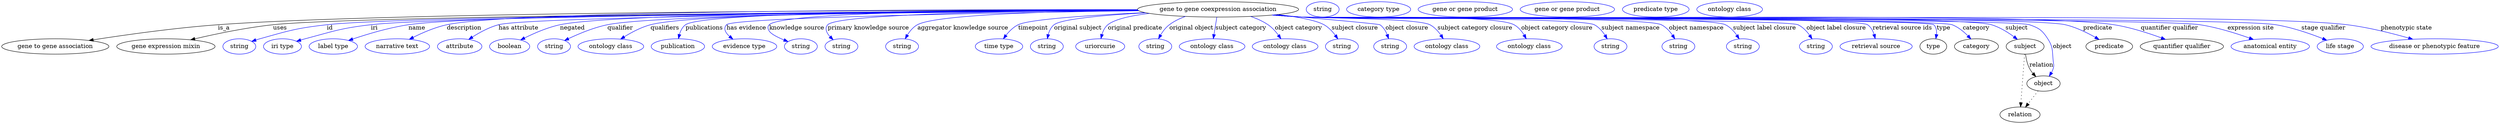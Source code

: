 digraph {
	graph [bb="0,0,5842.3,283"];
	node [label="\N"];
	"gene to gene coexpression association"	[height=0.5,
		label="gene to gene coexpression association",
		pos="2844.4,265",
		width=5.2356];
	"gene to gene association"	[height=0.5,
		pos="125.44,178",
		width=3.4844];
	"gene to gene coexpression association" -> "gene to gene association"	[label=is_a,
		lp="519.44,221.5",
		pos="e,204.13,192.06 2655.9,264 2176.8,263.54 921.62,259.39 505.44,229 405.25,221.68 291.07,205.61 214.25,193.65"];
	"gene expression mixin"	[height=0.5,
		pos="383.44,178",
		width=3.1955];
	"gene to gene coexpression association" -> "gene expression mixin"	[label=uses,
		lp="649.94,221.5",
		pos="e,441.07,193.63 2656.9,262.98 2159.5,260.01 831.34,250.18 633.44,229 571.06,222.32 501.12,207.71 451.11,196"];
	id	[color=blue,
		height=0.5,
		label=string,
		pos="554.44,178",
		width=1.0652];
	"gene to gene coexpression association" -> id	[color=blue,
		label=id,
		lp="766.44,221.5",
		pos="e,583.43,189.97 2657.2,262.89 2180.4,259.79 944.6,249.82 759.44,229 688.58,221.03 671.09,215.28 602.44,196 599.33,195.13 596.14,\
194.16 592.94,193.14",
		style=solid];
	iri	[color=blue,
		height=0.5,
		label="iri type",
		pos="655.44,178",
		width=1.2277];
	"gene to gene coexpression association" -> iri	[color=blue,
		label=iri,
		lp="869.44,221.5",
		pos="e,688.37,190.11 2657.2,262.77 2197.2,259.46 1036.3,249.21 861.44,229 792.33,221.02 775.64,213.98 708.44,196 705.07,195.1 701.6,194.11 \
698.12,193.09",
		style=solid];
	name	[color=blue,
		height=0.5,
		label="label type",
		pos="774.44,178",
		width=1.5707];
	"gene to gene coexpression association" -> name	[color=blue,
		label=name,
		lp="969.44,221.5",
		pos="e,810.03,192.13 2656.5,263.3 2210.7,261.24 1114.7,253.7 949.44,229 904.5,222.28 854.83,207.33 819.92,195.52",
		style=solid];
	description	[color=blue,
		height=0.5,
		label="narrative text",
		pos="924.44,178",
		width=2.0943];
	"gene to gene coexpression association" -> description	[color=blue,
		label=description,
		lp="1078.9,221.5",
		pos="e,951.97,194.77 2655.9,264.53 2224.9,265.13 1192.9,262.94 1038.4,229 1011.3,223.03 982.64,210.44 960.86,199.38",
		style=solid];
	"has attribute"	[color=blue,
		height=0.5,
		label=attribute,
		pos="1069.4,178",
		width=1.4443];
	"gene to gene coexpression association" -> "has attribute"	[color=blue,
		label="has attribute",
		lp="1206.4,221.5",
		pos="e,1090.3,194.5 2657.5,262.53 2233.7,258.87 1230.6,248.23 1159.4,229 1137.9,223.18 1116,211.14 1099.1,200.33",
		style=solid];
	negated	[color=blue,
		height=0.5,
		label=boolean,
		pos="1186.4,178",
		width=1.2999];
	"gene to gene coexpression association" -> negated	[color=blue,
		label=negated,
		lp="1332.4,221.5",
		pos="e,1212,193.29 2656.4,263.72 2274.3,262.58 1432.2,256.88 1303.4,229 1274.4,222.71 1243.6,209.23 1220.9,197.85",
		style=solid];
	qualifier	[color=blue,
		height=0.5,
		label=string,
		pos="1289.4,178",
		width=1.0652];
	"gene to gene coexpression association" -> qualifier	[color=blue,
		label=qualifier,
		lp="1444.4,221.5",
		pos="e,1314,191.88 2657,263.12 2296.7,260.87 1532.7,253.28 1414.4,229 1382.3,222.4 1347.8,208.01 1323.2,196.35",
		style=solid];
	qualifiers	[color=blue,
		height=0.5,
		label="ontology class",
		pos="1422.4,178",
		width=2.1304];
	"gene to gene coexpression association" -> qualifiers	[color=blue,
		label=qualifiers,
		lp="1548.9,221.5",
		pos="e,1445.2,195.2 2656.2,263.87 2315.6,262.91 1622.4,257.44 1515.4,229 1493.6,223.19 1471.2,211.35 1453.8,200.65",
		style=solid];
	publications	[color=blue,
		height=0.5,
		label=publication,
		pos="1579.4,178",
		width=1.7332];
	"gene to gene coexpression association" -> publications	[color=blue,
		label=publications,
		lp="1641.4,221.5",
		pos="e,1580.8,196.32 2655.8,264.25 2317.7,263.91 1639.5,259.43 1597.4,229 1590,223.63 1585.7,214.92 1583.1,206.26",
		style=solid];
	"has evidence"	[color=blue,
		height=0.5,
		label="evidence type",
		pos="1735.4,178",
		width=2.0943];
	"gene to gene coexpression association" -> "has evidence"	[color=blue,
		label="has evidence",
		lp="1739.9,221.5",
		pos="e,1708.4,195.04 2659.3,261.64 2338,257.1 1710,246.07 1693.4,229 1685.1,220.38 1690.8,210.32 1700.5,201.5",
		style=solid];
	"knowledge source"	[color=blue,
		height=0.5,
		label=string,
		pos="1867.4,178",
		width=1.0652];
	"gene to gene coexpression association" -> "knowledge source"	[color=blue,
		label="knowledge source",
		lp="1857.9,221.5",
		pos="e,1837.3,189.48 2655.9,264.42 2361.5,264.14 1822.9,259.43 1793.4,229 1788.8,224.21 1789.9,219.63 1793.4,214 1797.7,207.24 1812.6,\
199.65 1827.8,193.28",
		style=solid];
	"primary knowledge source"	[color=blue,
		height=0.5,
		label=string,
		pos="1962.4,178",
		width=1.0652];
	"gene to gene coexpression association" -> "primary knowledge source"	[color=blue,
		label="primary knowledge source",
		lp="2025.4,221.5",
		pos="e,1943,193.64 2656.6,263.38 2396.4,261.58 1955.2,254.73 1930.4,229 1922.4,220.68 1927.6,210.06 1935.9,200.76",
		style=solid];
	"aggregator knowledge source"	[color=blue,
		height=0.5,
		label=string,
		pos="2104.4,178",
		width=1.0652];
	"gene to gene coexpression association" -> "aggregator knowledge source"	[color=blue,
		label="aggregator knowledge source",
		lp="2246.9,221.5",
		pos="e,2111.8,196.09 2656.7,263.01 2463.6,260.67 2184.7,253.09 2140.4,229 2130.6,223.63 2122.7,214.26 2116.9,205.06",
		style=solid];
	timepoint	[color=blue,
		height=0.5,
		label="time type",
		pos="2331.4,178",
		width=1.5346];
	"gene to gene coexpression association" -> timepoint	[color=blue,
		label=timepoint,
		lp="2411.4,221.5",
		pos="e,2341.7,196.06 2673.3,257.38 2550.8,251.6 2403.1,242.07 2376.4,229 2365.1,223.43 2355.3,213.62 2347.8,204.17",
		style=solid];
	"original subject"	[color=blue,
		height=0.5,
		label=string,
		pos="2443.4,178",
		width=1.0652];
	"gene to gene coexpression association" -> "original subject"	[color=blue,
		label="original subject",
		lp="2516.4,221.5",
		pos="e,2444.6,196.09 2675.3,257.03 2580.5,251.64 2477.9,242.74 2460.4,229 2453.3,223.37 2449.1,214.6 2446.7,205.97",
		style=solid];
	"original predicate"	[color=blue,
		height=0.5,
		label=uriorcurie,
		pos="2568.4,178",
		width=1.5887];
	"gene to gene coexpression association" -> "original predicate"	[color=blue,
		label="original predicate",
		lp="2649.9,221.5",
		pos="e,2570.2,196.46 2683.7,255.58 2641.3,250.45 2602.8,242.22 2586.4,229 2579.4,223.33 2575.1,214.7 2572.5,206.2",
		style=solid];
	"original object"	[color=blue,
		height=0.5,
		label=string,
		pos="2697.4,178",
		width=1.0652];
	"gene to gene coexpression association" -> "original object"	[color=blue,
		label="original object",
		lp="2781.9,221.5",
		pos="e,2704.9,196.07 2767.9,248.53 2754.6,243.67 2741.5,237.31 2730.4,229 2722,222.71 2715.1,213.6 2709.8,204.89",
		style=solid];
	"subject category"	[color=blue,
		height=0.5,
		label="ontology class",
		pos="2830.4,178",
		width=2.1304];
	"gene to gene coexpression association" -> "subject category"	[color=blue,
		label="subject category",
		lp="2897.9,221.5",
		pos="e,2833.3,196.18 2841.6,246.8 2839.7,235.16 2837.1,219.55 2834.9,206.24",
		style=solid];
	"object category"	[color=blue,
		height=0.5,
		label="ontology class",
		pos="3001.4,178",
		width=2.1304];
	"gene to gene coexpression association" -> "object category"	[color=blue,
		label="object category",
		lp="3032.9,221.5",
		pos="e,2991.6,196.09 2920.8,248.46 2935,243.58 2949.2,237.24 2961.4,229 2970.9,222.59 2979.3,213.24 2985.8,204.35",
		style=solid];
	"subject closure"	[color=blue,
		height=0.5,
		label=string,
		pos="3134.4,178",
		width=1.0652];
	"gene to gene coexpression association" -> "subject closure"	[color=blue,
		label="subject closure",
		lp="3164.9,221.5",
		pos="e,3124.9,195.75 2984.6,252.91 3029.7,247.49 3073,239.75 3092.4,229 3103.1,223.11 3112.2,213.39 3119.1,204.07",
		style=solid];
	"object closure"	[color=blue,
		height=0.5,
		label=string,
		pos="3247.4,178",
		width=1.0652];
	"gene to gene coexpression association" -> "object closure"	[color=blue,
		label="object closure",
		lp="3286.4,221.5",
		pos="e,3243.8,196.24 2978.9,252.34 3086.9,242.87 3220.9,230.8 3223.4,229 3231.4,223.49 3236.8,214.62 3240.4,205.88",
		style=solid];
	"subject category closure"	[color=blue,
		height=0.5,
		label="ontology class",
		pos="3380.4,178",
		width=2.1304];
	"gene to gene coexpression association" -> "subject category closure"	[color=blue,
		label="subject category closure",
		lp="3445.9,221.5",
		pos="e,3371.8,196.08 2976.7,252.17 2998.7,250.35 3021.2,248.55 3042.4,247 3075.5,244.58 3311,244.26 3340.4,229 3351,223.52 3359.8,213.86 \
3366.3,204.49",
		style=solid];
	"object category closure"	[color=blue,
		height=0.5,
		label="ontology class",
		pos="3573.4,178",
		width=2.1304];
	"gene to gene coexpression association" -> "object category closure"	[color=blue,
		label="object category closure",
		lp="3637.9,221.5",
		pos="e,3566.1,196.14 2974.3,251.93 2997,250.08 3020.4,248.35 3042.4,247 3097.4,243.64 3488.9,254.98 3537.4,229 3547.4,223.64 3555.3,214.14 \
3561.2,204.85",
		style=solid];
	"subject namespace"	[color=blue,
		height=0.5,
		label=string,
		pos="3763.4,178",
		width=1.0652];
	"gene to gene coexpression association" -> "subject namespace"	[color=blue,
		label="subject namespace",
		lp="3810.4,221.5",
		pos="e,3755.7,195.71 2973.2,251.83 2996.3,249.97 3020,248.26 3042.4,247 3080.3,244.88 3691.7,246.31 3725.4,229 3735.9,223.65 3744.3,213.96 \
3750.5,204.53",
		style=solid];
	"object namespace"	[color=blue,
		height=0.5,
		label=string,
		pos="3922.4,178",
		width=1.0652];
	"gene to gene coexpression association" -> "object namespace"	[color=blue,
		label="object namespace",
		lp="3964.4,221.5",
		pos="e,3914.1,195.76 2972.7,251.78 2995.9,249.91 3019.9,248.21 3042.4,247 3089,244.5 3840.6,249.67 3882.4,229 3893.3,223.65 3902.1,213.82 \
3908.7,204.29",
		style=solid];
	"subject label closure"	[color=blue,
		height=0.5,
		label=string,
		pos="4073.4,178",
		width=1.0652];
	"gene to gene coexpression association" -> "subject label closure"	[color=blue,
		label="subject label closure",
		lp="4124.4,221.5",
		pos="e,4064.8,195.78 2972.2,251.76 2995.5,249.88 3019.7,248.18 3042.4,247 3097.4,244.15 3982.9,252.98 4032.4,229 4043.4,223.68 4052.5,\
213.86 4059.2,204.32",
		style=solid];
	"object label closure"	[color=blue,
		height=0.5,
		label=string,
		pos="4244.4,178",
		width=1.0652];
	"gene to gene coexpression association" -> "object label closure"	[color=blue,
		label="object label closure",
		lp="4291.9,221.5",
		pos="e,4235.5,195.8 2971.9,251.73 2995.3,249.85 3019.6,248.16 3042.4,247 3074.6,245.37 4173.3,242.84 4202.4,229 4213.6,223.71 4222.8,\
213.89 4229.8,204.35",
		style=solid];
	"retrieval source ids"	[color=blue,
		height=0.5,
		label="retrieval source",
		pos="4385.4,178",
		width=2.347];
	"gene to gene coexpression association" -> "retrieval source ids"	[color=blue,
		label="retrieval source ids",
		lp="4446.9,221.5",
		pos="e,4383.4,196.42 2971.9,251.7 2995.3,249.82 3019.6,248.13 3042.4,247 3079.1,245.18 4335.1,249.81 4365.4,229 4373.2,223.69 4377.9,\
214.87 4380.8,206.11",
		style=solid];
	type	[height=0.5,
		pos="4519.4,178",
		width=0.86659];
	"gene to gene coexpression association" -> type	[color=blue,
		label=type,
		lp="4543.4,221.5",
		pos="e,4525.4,196.12 2971.6,251.69 2995.2,249.81 3019.5,248.12 3042.4,247 3062.9,246 4506,243.6 4520.4,229 4526.3,223.03 4527.6,214.43 \
4527,206.05",
		style=solid];
	category	[height=0.5,
		pos="4620.4,178",
		width=1.4263];
	"gene to gene coexpression association" -> category	[color=blue,
		label=category,
		lp="4619.9,221.5",
		pos="e,4607.4,195.44 2971.6,251.68 2995.2,249.8 3019.5,248.12 3042.4,247 3084.6,244.94 4524,244.12 4563.4,229 4577.5,223.59 4590.5,212.99 \
4600.4,202.93",
		style=solid];
	subject	[height=0.5,
		pos="4734.4,178",
		width=1.2277];
	"gene to gene coexpression association" -> subject	[color=blue,
		label=subject,
		lp="4714.4,221.5",
		pos="e,4716.4,194.55 2971.4,251.69 2995,249.8 3019.4,248.11 3042.4,247 3132,242.66 4569.5,254.43 4655.4,229 4674.7,223.3 4693.8,211.43 \
4708.4,200.69",
		style=solid];
	object	[height=0.5,
		pos="4777.4,91",
		width=1.0832];
	"gene to gene coexpression association" -> object	[color=blue,
		label=object,
		lp="4821.4,178",
		pos="e,4790.8,108.09 2971.4,251.68 2995,249.79 3019.4,248.11 3042.4,247 3089.7,244.73 4699.7,244.44 4744.4,229 4767.2,221.14 4774.3,216.2 \
4787.4,196 4800.9,175.3 4797.5,166.51 4800.4,142 4801.2,135.38 4802.3,133.39 4800.4,127 4799.4,123.55 4797.9,120.13 4796.2,116.85",
		style=solid];
	predicate	[height=0.5,
		pos="4931.4,178",
		width=1.5165];
	"gene to gene coexpression association" -> predicate	[color=blue,
		label=predicate,
		lp="4904.4,221.5",
		pos="e,4907.6,194.35 2971.4,251.67 2995,249.78 3019.4,248.1 3042.4,247 3141.6,242.25 4731.8,251.72 4828.4,229 4853.3,223.15 4879.2,210.55 \
4898.8,199.47",
		style=solid];
	"quantifier qualifier"	[height=0.5,
		pos="5101.4,178",
		width=2.7081];
	"gene to gene coexpression association" -> "quantifier qualifier"	[color=blue,
		label="quantifier qualifier",
		lp="5072.4,221.5",
		pos="e,5063,194.61 2971.4,251.66 2995,249.77 3019.4,248.09 3042.4,247 3253.3,236.96 4733.9,262.03 4942.4,229 4980.6,222.95 5022.2,209.61 \
5053.3,198.23",
		style=solid];
	"expression site"	[color=blue,
		height=0.5,
		label="anatomical entity",
		pos="5308.4,178",
		width=2.5456];
	"gene to gene coexpression association" -> "expression site"	[color=blue,
		label="expression site",
		lp="5262.9,221.5",
		pos="e,5269.2,194.38 2971.1,251.66 2994.8,249.77 3019.3,248.09 3042.4,247 3159,241.5 5028,246.61 5143.4,229 5183.4,222.9 5227.1,209.33 \
5259.5,197.86",
		style=solid];
	"stage qualifier"	[color=blue,
		height=0.5,
		label="life stage",
		pos="5472.4,178",
		width=1.4985];
	"gene to gene coexpression association" -> "stage qualifier"	[color=blue,
		label="stage qualifier",
		lp="5432.9,221.5",
		pos="e,5440.8,192.71 2971.1,251.65 2994.8,249.76 3019.3,248.08 3042.4,247 3168.9,241.08 5196.5,249.65 5321.4,229 5359.6,222.69 5401.3,\
208.3 5431.1,196.57",
		style=solid];
	"phenotypic state"	[color=blue,
		height=0.5,
		label="disease or phenotypic feature",
		pos="5693.4,178",
		width=4.1344];
	"gene to gene coexpression association" -> "phenotypic state"	[color=blue,
		label="phenotypic state",
		lp="5627.4,221.5",
		pos="e,5642.2,195 2971.1,251.64 2994.8,249.75 3019.3,248.07 3042.4,247 3313.9,234.37 5218.7,262.42 5488.4,229 5537.6,222.9 5592.1,209.28 \
5632.5,197.79",
		style=solid];
	association_type	[color=blue,
		height=0.5,
		label=string,
		pos="3089.4,265",
		width=1.0652];
	association_category	[color=blue,
		height=0.5,
		label="category type",
		pos="3220.4,265",
		width=2.0762];
	subject -> object	[label=relation,
		lp="4772.4,134.5",
		pos="e,4759.5,107.23 4735.5,159.55 4736.7,149.57 4739.2,137.07 4744.4,127 4746.7,122.68 4749.6,118.52 4752.8,114.66"];
	relation	[height=0.5,
		pos="4722.4,18",
		width=1.2999];
	subject -> relation	[pos="e,4723.7,36.188 4733.1,159.79 4731.1,132.48 4727,78.994 4724.5,46.38",
		style=dotted];
	"gene to gene association_subject"	[color=blue,
		height=0.5,
		label="gene or gene product",
		pos="3423.4,265",
		width=3.0692];
	object -> relation	[pos="e,4735.3,35.54 4765,73.889 4758,64.939 4749.3,53.617 4741.5,43.584",
		style=dotted];
	"gene to gene association_object"	[color=blue,
		height=0.5,
		label="gene or gene product",
		pos="3662.4,265",
		width=3.0692];
	"gene to gene coexpression association_predicate"	[color=blue,
		height=0.5,
		label="predicate type",
		pos="3868.4,265",
		width=2.1665];
	"gene expression mixin_quantifier qualifier"	[color=blue,
		height=0.5,
		label="ontology class",
		pos="4041.4,265",
		width=2.1304];
}
